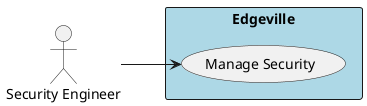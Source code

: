 @startuml

left to right direction

:Security Engineer: as Actor

rectangle "Edgeville" #lightblue {
    (Manage Security) as U1
}

Actor --> U1

@enduml
